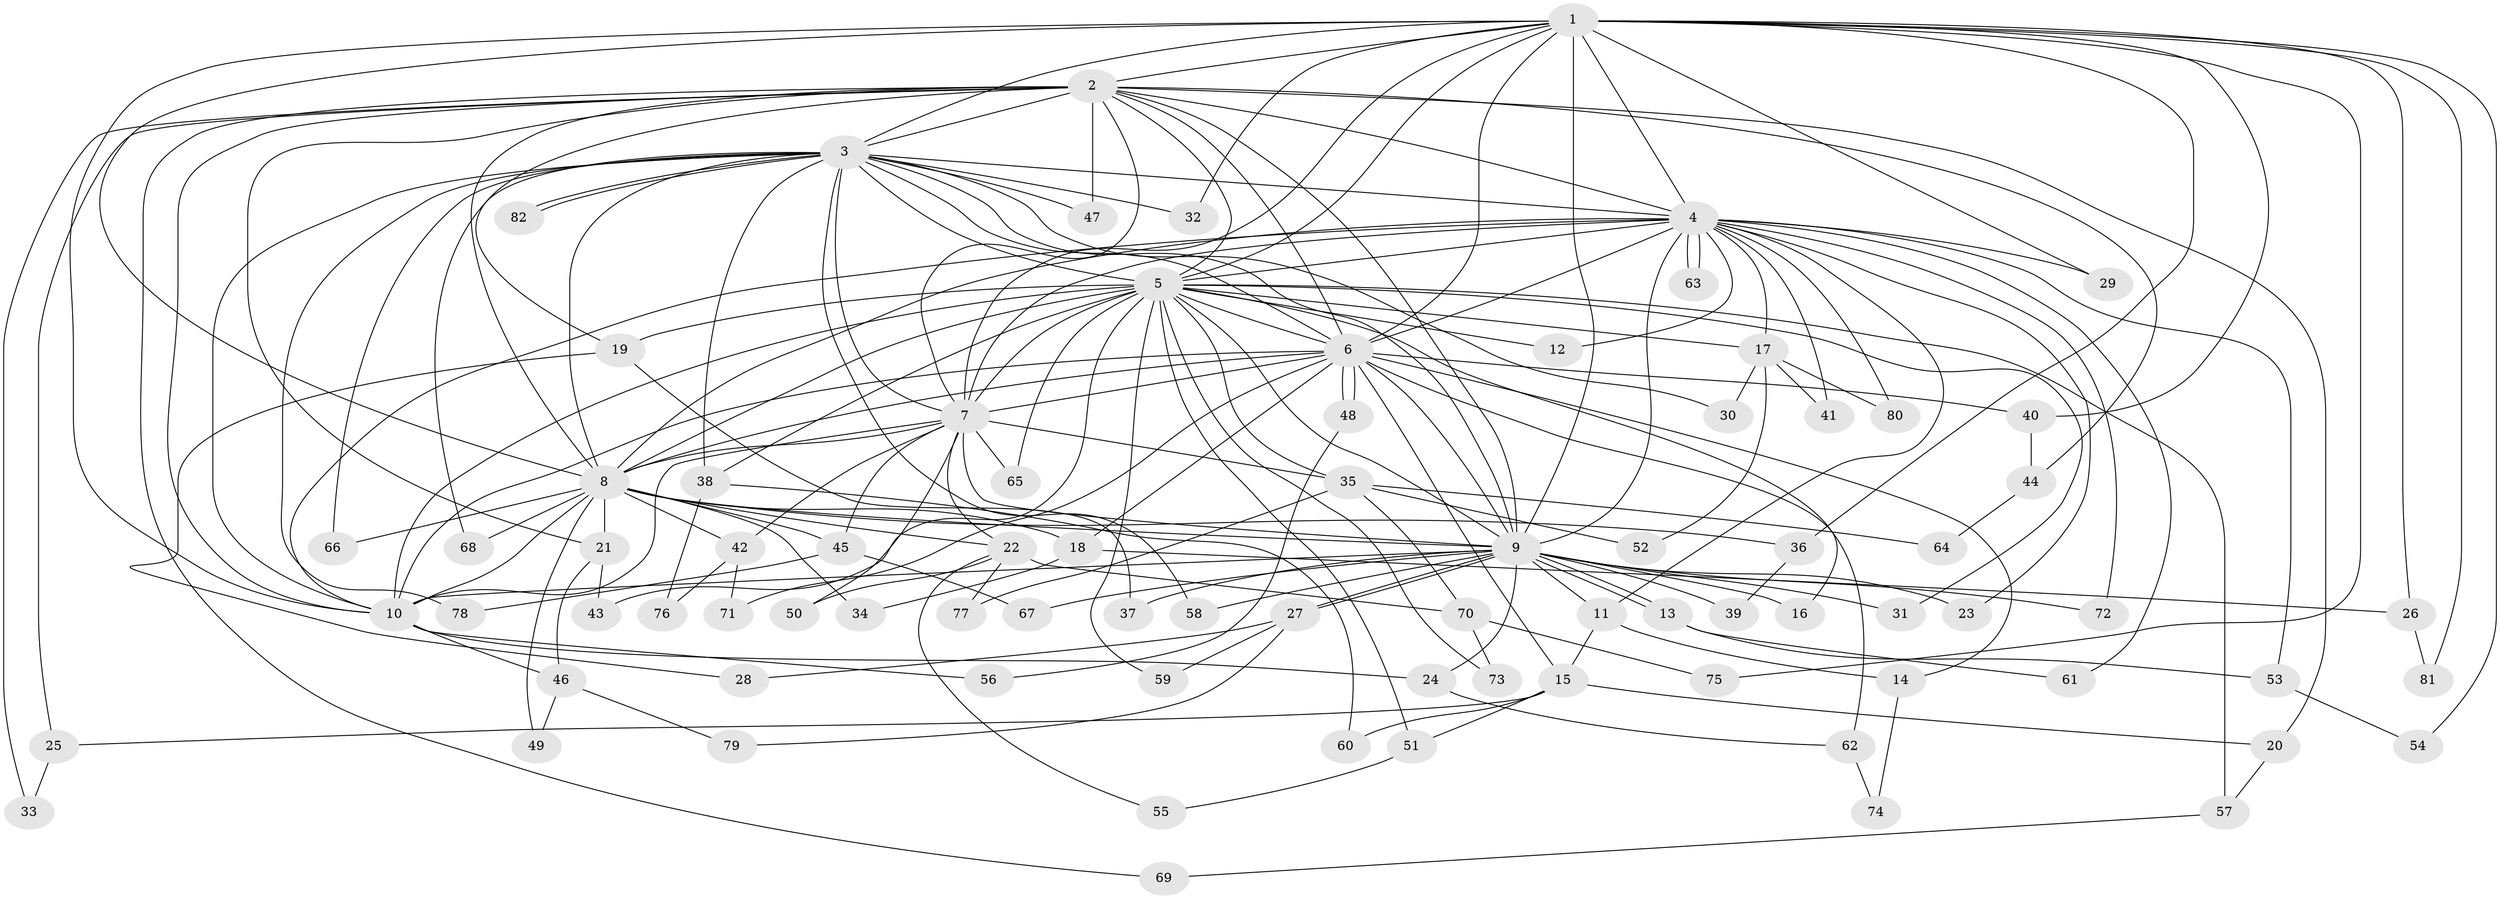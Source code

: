 // coarse degree distribution, {17: 0.03125, 11: 0.03125, 2: 0.46875, 1: 0.1875, 16: 0.03125, 14: 0.03125, 3: 0.15625, 5: 0.03125, 6: 0.03125}
// Generated by graph-tools (version 1.1) at 2025/48/03/04/25 21:48:33]
// undirected, 82 vertices, 189 edges
graph export_dot {
graph [start="1"]
  node [color=gray90,style=filled];
  1;
  2;
  3;
  4;
  5;
  6;
  7;
  8;
  9;
  10;
  11;
  12;
  13;
  14;
  15;
  16;
  17;
  18;
  19;
  20;
  21;
  22;
  23;
  24;
  25;
  26;
  27;
  28;
  29;
  30;
  31;
  32;
  33;
  34;
  35;
  36;
  37;
  38;
  39;
  40;
  41;
  42;
  43;
  44;
  45;
  46;
  47;
  48;
  49;
  50;
  51;
  52;
  53;
  54;
  55;
  56;
  57;
  58;
  59;
  60;
  61;
  62;
  63;
  64;
  65;
  66;
  67;
  68;
  69;
  70;
  71;
  72;
  73;
  74;
  75;
  76;
  77;
  78;
  79;
  80;
  81;
  82;
  1 -- 2;
  1 -- 3;
  1 -- 4;
  1 -- 5;
  1 -- 6;
  1 -- 7;
  1 -- 8;
  1 -- 9;
  1 -- 10;
  1 -- 26;
  1 -- 29;
  1 -- 32;
  1 -- 36;
  1 -- 40;
  1 -- 54;
  1 -- 75;
  1 -- 81;
  2 -- 3;
  2 -- 4;
  2 -- 5;
  2 -- 6;
  2 -- 7;
  2 -- 8;
  2 -- 9;
  2 -- 10;
  2 -- 19;
  2 -- 20;
  2 -- 21;
  2 -- 25;
  2 -- 33;
  2 -- 44;
  2 -- 47;
  2 -- 69;
  3 -- 4;
  3 -- 5;
  3 -- 6;
  3 -- 7;
  3 -- 8;
  3 -- 9;
  3 -- 10;
  3 -- 30;
  3 -- 32;
  3 -- 38;
  3 -- 47;
  3 -- 58;
  3 -- 66;
  3 -- 68;
  3 -- 78;
  3 -- 82;
  3 -- 82;
  4 -- 5;
  4 -- 6;
  4 -- 7;
  4 -- 8;
  4 -- 9;
  4 -- 10;
  4 -- 11;
  4 -- 12;
  4 -- 17;
  4 -- 23;
  4 -- 29;
  4 -- 41;
  4 -- 53;
  4 -- 61;
  4 -- 63;
  4 -- 63;
  4 -- 72;
  4 -- 80;
  5 -- 6;
  5 -- 7;
  5 -- 8;
  5 -- 9;
  5 -- 10;
  5 -- 12;
  5 -- 16;
  5 -- 17;
  5 -- 19;
  5 -- 31;
  5 -- 35;
  5 -- 38;
  5 -- 43;
  5 -- 51;
  5 -- 57;
  5 -- 59;
  5 -- 65;
  5 -- 73;
  6 -- 7;
  6 -- 8;
  6 -- 9;
  6 -- 10;
  6 -- 14;
  6 -- 15;
  6 -- 18;
  6 -- 40;
  6 -- 48;
  6 -- 48;
  6 -- 62;
  6 -- 71;
  7 -- 8;
  7 -- 9;
  7 -- 10;
  7 -- 22;
  7 -- 35;
  7 -- 42;
  7 -- 45;
  7 -- 50;
  7 -- 65;
  8 -- 9;
  8 -- 10;
  8 -- 18;
  8 -- 21;
  8 -- 22;
  8 -- 34;
  8 -- 36;
  8 -- 42;
  8 -- 45;
  8 -- 49;
  8 -- 66;
  8 -- 68;
  9 -- 10;
  9 -- 11;
  9 -- 13;
  9 -- 13;
  9 -- 16;
  9 -- 23;
  9 -- 24;
  9 -- 27;
  9 -- 27;
  9 -- 31;
  9 -- 37;
  9 -- 39;
  9 -- 58;
  9 -- 67;
  9 -- 72;
  10 -- 24;
  10 -- 46;
  10 -- 56;
  11 -- 14;
  11 -- 15;
  13 -- 53;
  13 -- 61;
  14 -- 74;
  15 -- 20;
  15 -- 25;
  15 -- 51;
  15 -- 60;
  17 -- 30;
  17 -- 41;
  17 -- 52;
  17 -- 80;
  18 -- 26;
  18 -- 34;
  19 -- 28;
  19 -- 37;
  20 -- 57;
  21 -- 43;
  21 -- 46;
  22 -- 50;
  22 -- 55;
  22 -- 70;
  22 -- 77;
  24 -- 62;
  25 -- 33;
  26 -- 81;
  27 -- 28;
  27 -- 59;
  27 -- 79;
  35 -- 52;
  35 -- 64;
  35 -- 70;
  35 -- 77;
  36 -- 39;
  38 -- 60;
  38 -- 76;
  40 -- 44;
  42 -- 71;
  42 -- 76;
  44 -- 64;
  45 -- 67;
  45 -- 78;
  46 -- 49;
  46 -- 79;
  48 -- 56;
  51 -- 55;
  53 -- 54;
  57 -- 69;
  62 -- 74;
  70 -- 73;
  70 -- 75;
}
